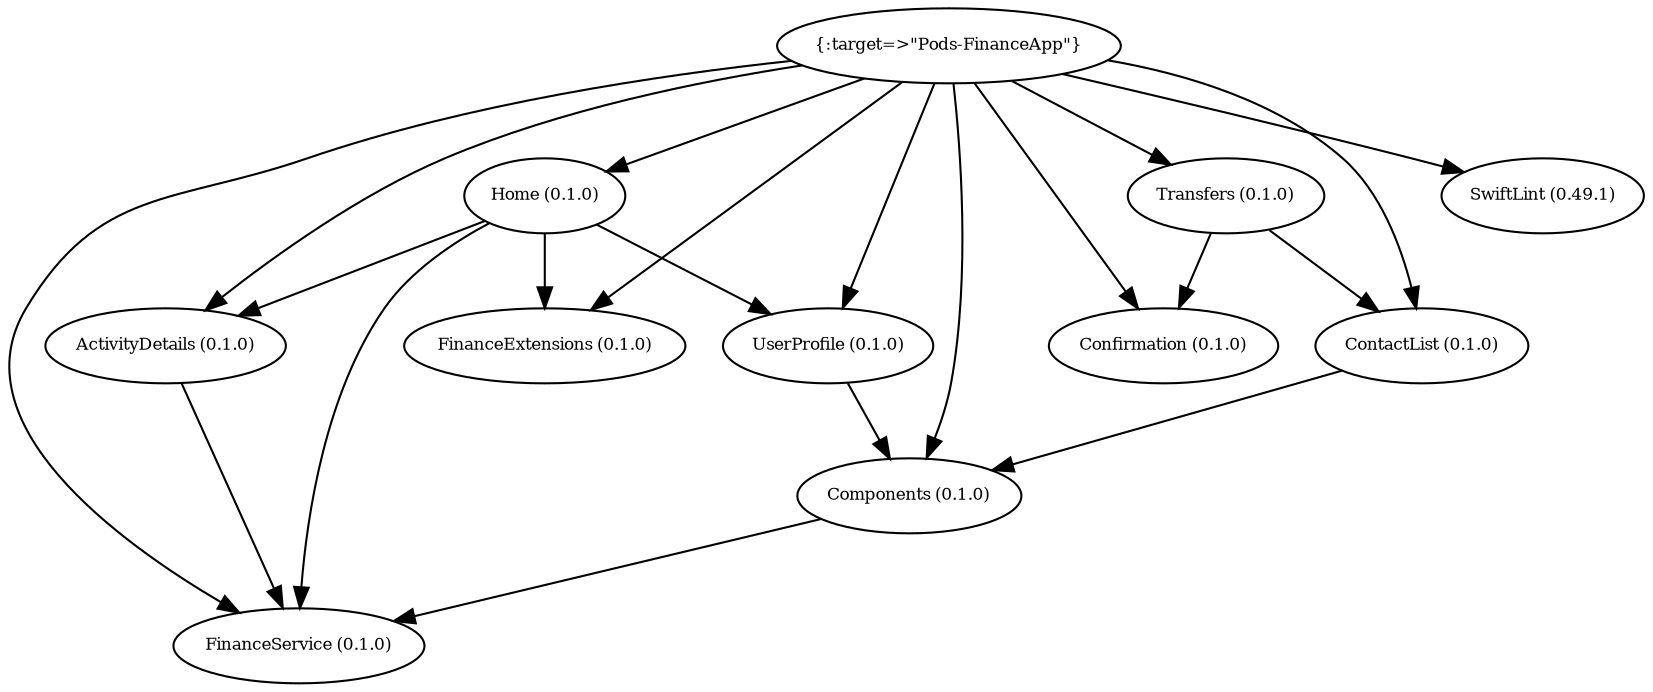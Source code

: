 digraph RGL__DirectedAdjacencyGraph {
    "{:target=>\"Pods-FinanceApp\"}" [
        fontsize = 8,
        label = "{:target=>\"Pods-FinanceApp\"}"
    ]

    "ActivityDetails (0.1.0)" [
        fontsize = 8,
        label = "ActivityDetails (0.1.0)"
    ]

    "FinanceService (0.1.0)" [
        fontsize = 8,
        label = "FinanceService (0.1.0)"
    ]

    "Components (0.1.0)" [
        fontsize = 8,
        label = "Components (0.1.0)"
    ]

    "Confirmation (0.1.0)" [
        fontsize = 8,
        label = "Confirmation (0.1.0)"
    ]

    "ContactList (0.1.0)" [
        fontsize = 8,
        label = "ContactList (0.1.0)"
    ]

    "FinanceExtensions (0.1.0)" [
        fontsize = 8,
        label = "FinanceExtensions (0.1.0)"
    ]

    "Home (0.1.0)" [
        fontsize = 8,
        label = "Home (0.1.0)"
    ]

    "UserProfile (0.1.0)" [
        fontsize = 8,
        label = "UserProfile (0.1.0)"
    ]

    "SwiftLint (0.49.1)" [
        fontsize = 8,
        label = "SwiftLint (0.49.1)"
    ]

    "Transfers (0.1.0)" [
        fontsize = 8,
        label = "Transfers (0.1.0)"
    ]

    "{:target=>\"Pods-FinanceApp\"}" -> "ActivityDetails (0.1.0)" [
        fontsize = 8
    ]

    "{:target=>\"Pods-FinanceApp\"}" -> "Components (0.1.0)" [
        fontsize = 8
    ]

    "{:target=>\"Pods-FinanceApp\"}" -> "Confirmation (0.1.0)" [
        fontsize = 8
    ]

    "{:target=>\"Pods-FinanceApp\"}" -> "ContactList (0.1.0)" [
        fontsize = 8
    ]

    "{:target=>\"Pods-FinanceApp\"}" -> "FinanceExtensions (0.1.0)" [
        fontsize = 8
    ]

    "{:target=>\"Pods-FinanceApp\"}" -> "FinanceService (0.1.0)" [
        fontsize = 8
    ]

    "{:target=>\"Pods-FinanceApp\"}" -> "Home (0.1.0)" [
        fontsize = 8
    ]

    "{:target=>\"Pods-FinanceApp\"}" -> "SwiftLint (0.49.1)" [
        fontsize = 8
    ]

    "{:target=>\"Pods-FinanceApp\"}" -> "Transfers (0.1.0)" [
        fontsize = 8
    ]

    "{:target=>\"Pods-FinanceApp\"}" -> "UserProfile (0.1.0)" [
        fontsize = 8
    ]

    "ActivityDetails (0.1.0)" -> "FinanceService (0.1.0)" [
        fontsize = 8
    ]

    "Components (0.1.0)" -> "FinanceService (0.1.0)" [
        fontsize = 8
    ]

    "ContactList (0.1.0)" -> "Components (0.1.0)" [
        fontsize = 8
    ]

    "Home (0.1.0)" -> "FinanceService (0.1.0)" [
        fontsize = 8
    ]

    "Home (0.1.0)" -> "UserProfile (0.1.0)" [
        fontsize = 8
    ]

    "Home (0.1.0)" -> "FinanceExtensions (0.1.0)" [
        fontsize = 8
    ]

    "Home (0.1.0)" -> "ActivityDetails (0.1.0)" [
        fontsize = 8
    ]

    "UserProfile (0.1.0)" -> "Components (0.1.0)" [
        fontsize = 8
    ]

    "Transfers (0.1.0)" -> "Confirmation (0.1.0)" [
        fontsize = 8
    ]

    "Transfers (0.1.0)" -> "ContactList (0.1.0)" [
        fontsize = 8
    ]
}
